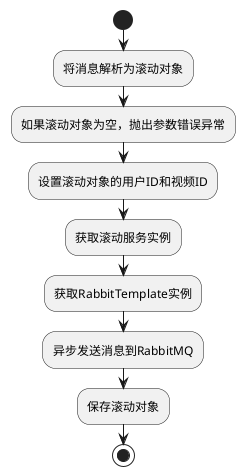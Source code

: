 @startuml

start

:将消息解析为滚动对象;
:如果滚动对象为空，抛出参数错误异常;
:设置滚动对象的用户ID和视频ID;
:获取滚动服务实例;
:获取RabbitTemplate实例;
:异步发送消息到RabbitMQ;
:保存滚动对象;

stop

@enduml
